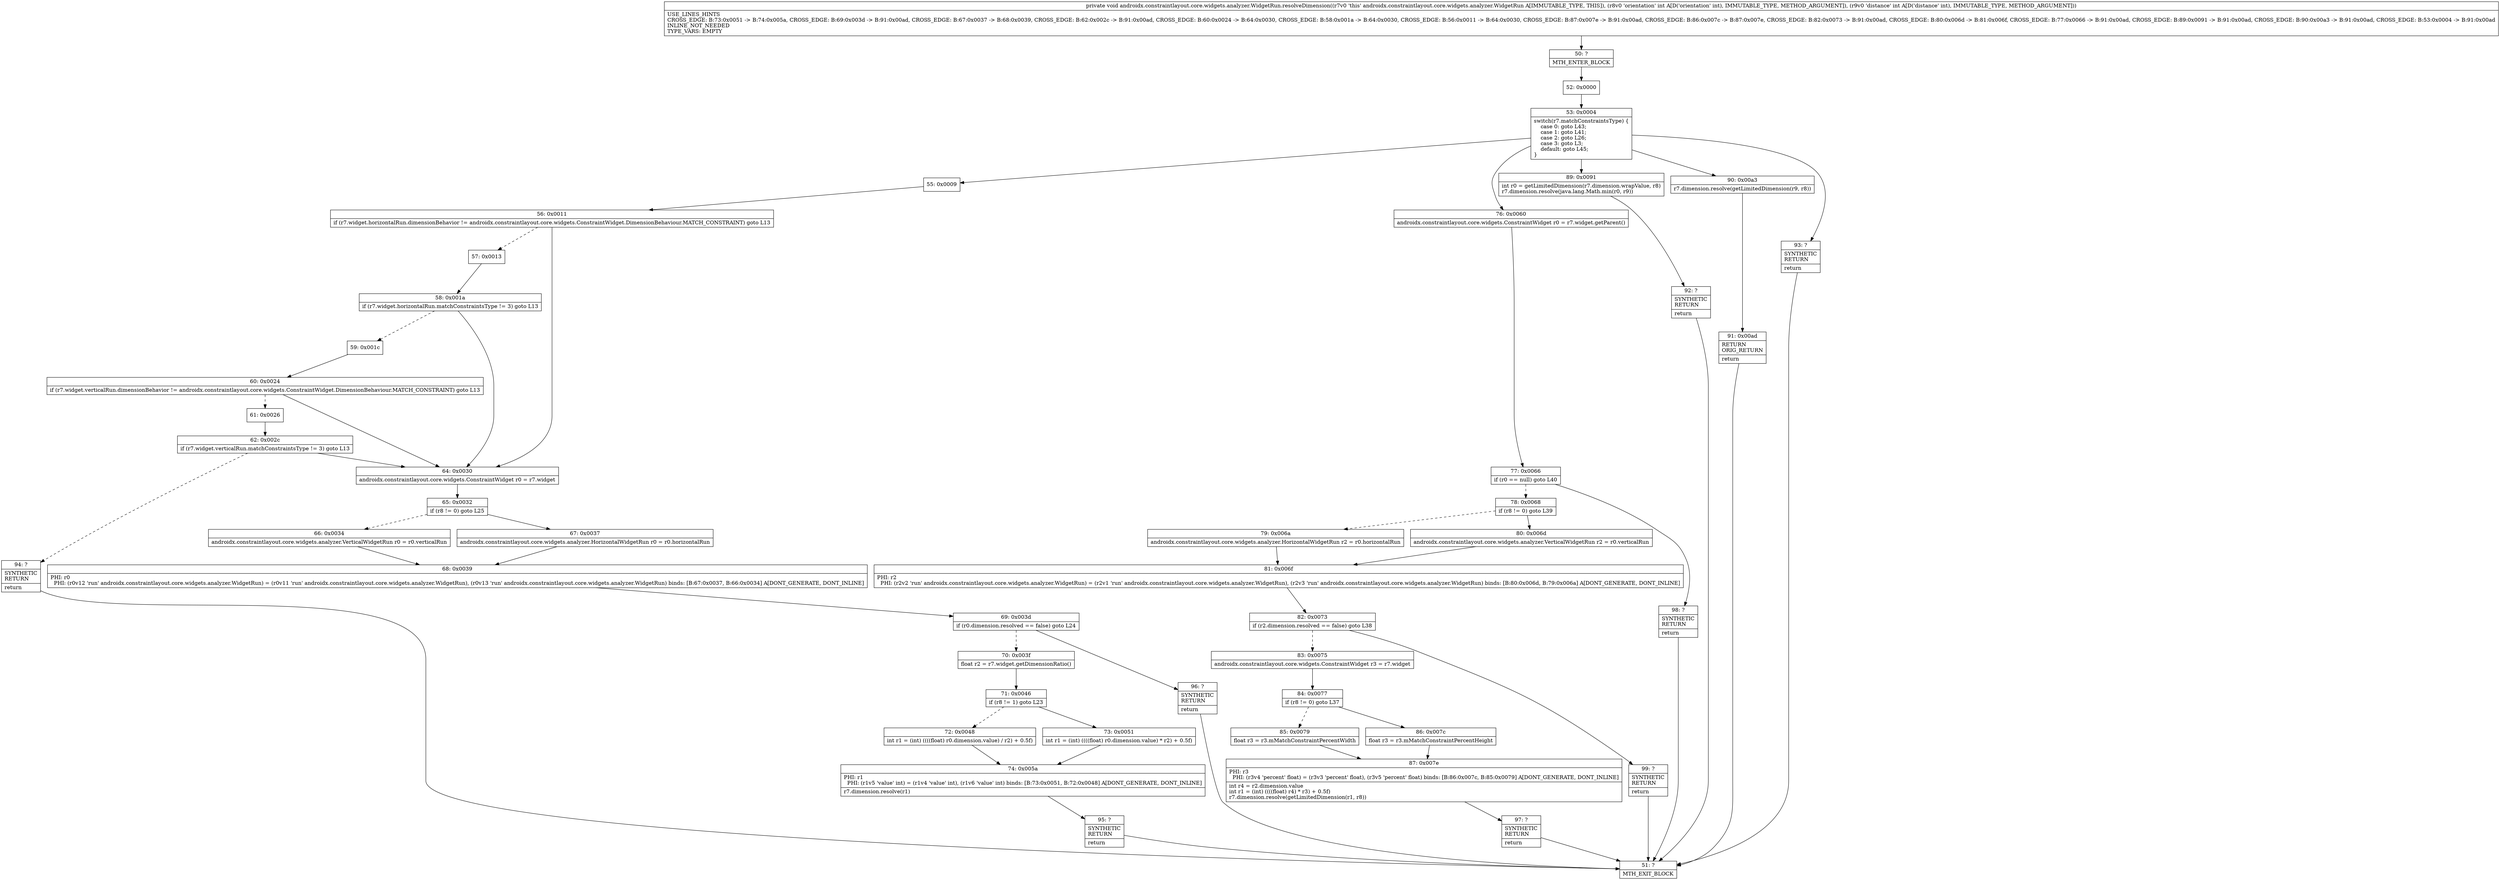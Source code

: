digraph "CFG forandroidx.constraintlayout.core.widgets.analyzer.WidgetRun.resolveDimension(II)V" {
Node_50 [shape=record,label="{50\:\ ?|MTH_ENTER_BLOCK\l}"];
Node_52 [shape=record,label="{52\:\ 0x0000}"];
Node_53 [shape=record,label="{53\:\ 0x0004|switch(r7.matchConstraintsType) \{\l    case 0: goto L43;\l    case 1: goto L41;\l    case 2: goto L26;\l    case 3: goto L3;\l    default: goto L45;\l\}\l}"];
Node_55 [shape=record,label="{55\:\ 0x0009}"];
Node_56 [shape=record,label="{56\:\ 0x0011|if (r7.widget.horizontalRun.dimensionBehavior != androidx.constraintlayout.core.widgets.ConstraintWidget.DimensionBehaviour.MATCH_CONSTRAINT) goto L13\l}"];
Node_57 [shape=record,label="{57\:\ 0x0013}"];
Node_58 [shape=record,label="{58\:\ 0x001a|if (r7.widget.horizontalRun.matchConstraintsType != 3) goto L13\l}"];
Node_59 [shape=record,label="{59\:\ 0x001c}"];
Node_60 [shape=record,label="{60\:\ 0x0024|if (r7.widget.verticalRun.dimensionBehavior != androidx.constraintlayout.core.widgets.ConstraintWidget.DimensionBehaviour.MATCH_CONSTRAINT) goto L13\l}"];
Node_61 [shape=record,label="{61\:\ 0x0026}"];
Node_62 [shape=record,label="{62\:\ 0x002c|if (r7.widget.verticalRun.matchConstraintsType != 3) goto L13\l}"];
Node_94 [shape=record,label="{94\:\ ?|SYNTHETIC\lRETURN\l|return\l}"];
Node_51 [shape=record,label="{51\:\ ?|MTH_EXIT_BLOCK\l}"];
Node_64 [shape=record,label="{64\:\ 0x0030|androidx.constraintlayout.core.widgets.ConstraintWidget r0 = r7.widget\l}"];
Node_65 [shape=record,label="{65\:\ 0x0032|if (r8 != 0) goto L25\l}"];
Node_66 [shape=record,label="{66\:\ 0x0034|androidx.constraintlayout.core.widgets.analyzer.VerticalWidgetRun r0 = r0.verticalRun\l}"];
Node_68 [shape=record,label="{68\:\ 0x0039|PHI: r0 \l  PHI: (r0v12 'run' androidx.constraintlayout.core.widgets.analyzer.WidgetRun) = (r0v11 'run' androidx.constraintlayout.core.widgets.analyzer.WidgetRun), (r0v13 'run' androidx.constraintlayout.core.widgets.analyzer.WidgetRun) binds: [B:67:0x0037, B:66:0x0034] A[DONT_GENERATE, DONT_INLINE]\l}"];
Node_69 [shape=record,label="{69\:\ 0x003d|if (r0.dimension.resolved == false) goto L24\l}"];
Node_70 [shape=record,label="{70\:\ 0x003f|float r2 = r7.widget.getDimensionRatio()\l}"];
Node_71 [shape=record,label="{71\:\ 0x0046|if (r8 != 1) goto L23\l}"];
Node_72 [shape=record,label="{72\:\ 0x0048|int r1 = (int) ((((float) r0.dimension.value) \/ r2) + 0.5f)\l}"];
Node_74 [shape=record,label="{74\:\ 0x005a|PHI: r1 \l  PHI: (r1v5 'value' int) = (r1v4 'value' int), (r1v6 'value' int) binds: [B:73:0x0051, B:72:0x0048] A[DONT_GENERATE, DONT_INLINE]\l|r7.dimension.resolve(r1)\l}"];
Node_95 [shape=record,label="{95\:\ ?|SYNTHETIC\lRETURN\l|return\l}"];
Node_73 [shape=record,label="{73\:\ 0x0051|int r1 = (int) ((((float) r0.dimension.value) * r2) + 0.5f)\l}"];
Node_96 [shape=record,label="{96\:\ ?|SYNTHETIC\lRETURN\l|return\l}"];
Node_67 [shape=record,label="{67\:\ 0x0037|androidx.constraintlayout.core.widgets.analyzer.HorizontalWidgetRun r0 = r0.horizontalRun\l}"];
Node_76 [shape=record,label="{76\:\ 0x0060|androidx.constraintlayout.core.widgets.ConstraintWidget r0 = r7.widget.getParent()\l}"];
Node_77 [shape=record,label="{77\:\ 0x0066|if (r0 == null) goto L40\l}"];
Node_78 [shape=record,label="{78\:\ 0x0068|if (r8 != 0) goto L39\l}"];
Node_79 [shape=record,label="{79\:\ 0x006a|androidx.constraintlayout.core.widgets.analyzer.HorizontalWidgetRun r2 = r0.horizontalRun\l}"];
Node_81 [shape=record,label="{81\:\ 0x006f|PHI: r2 \l  PHI: (r2v2 'run' androidx.constraintlayout.core.widgets.analyzer.WidgetRun) = (r2v1 'run' androidx.constraintlayout.core.widgets.analyzer.WidgetRun), (r2v3 'run' androidx.constraintlayout.core.widgets.analyzer.WidgetRun) binds: [B:80:0x006d, B:79:0x006a] A[DONT_GENERATE, DONT_INLINE]\l}"];
Node_82 [shape=record,label="{82\:\ 0x0073|if (r2.dimension.resolved == false) goto L38\l}"];
Node_83 [shape=record,label="{83\:\ 0x0075|androidx.constraintlayout.core.widgets.ConstraintWidget r3 = r7.widget\l}"];
Node_84 [shape=record,label="{84\:\ 0x0077|if (r8 != 0) goto L37\l}"];
Node_85 [shape=record,label="{85\:\ 0x0079|float r3 = r3.mMatchConstraintPercentWidth\l}"];
Node_87 [shape=record,label="{87\:\ 0x007e|PHI: r3 \l  PHI: (r3v4 'percent' float) = (r3v3 'percent' float), (r3v5 'percent' float) binds: [B:86:0x007c, B:85:0x0079] A[DONT_GENERATE, DONT_INLINE]\l|int r4 = r2.dimension.value\lint r1 = (int) ((((float) r4) * r3) + 0.5f)\lr7.dimension.resolve(getLimitedDimension(r1, r8))\l}"];
Node_97 [shape=record,label="{97\:\ ?|SYNTHETIC\lRETURN\l|return\l}"];
Node_86 [shape=record,label="{86\:\ 0x007c|float r3 = r3.mMatchConstraintPercentHeight\l}"];
Node_99 [shape=record,label="{99\:\ ?|SYNTHETIC\lRETURN\l|return\l}"];
Node_80 [shape=record,label="{80\:\ 0x006d|androidx.constraintlayout.core.widgets.analyzer.VerticalWidgetRun r2 = r0.verticalRun\l}"];
Node_98 [shape=record,label="{98\:\ ?|SYNTHETIC\lRETURN\l|return\l}"];
Node_89 [shape=record,label="{89\:\ 0x0091|int r0 = getLimitedDimension(r7.dimension.wrapValue, r8)\lr7.dimension.resolve(java.lang.Math.min(r0, r9))\l}"];
Node_92 [shape=record,label="{92\:\ ?|SYNTHETIC\lRETURN\l|return\l}"];
Node_90 [shape=record,label="{90\:\ 0x00a3|r7.dimension.resolve(getLimitedDimension(r9, r8))\l}"];
Node_91 [shape=record,label="{91\:\ 0x00ad|RETURN\lORIG_RETURN\l|return\l}"];
Node_93 [shape=record,label="{93\:\ ?|SYNTHETIC\lRETURN\l|return\l}"];
MethodNode[shape=record,label="{private void androidx.constraintlayout.core.widgets.analyzer.WidgetRun.resolveDimension((r7v0 'this' androidx.constraintlayout.core.widgets.analyzer.WidgetRun A[IMMUTABLE_TYPE, THIS]), (r8v0 'orientation' int A[D('orientation' int), IMMUTABLE_TYPE, METHOD_ARGUMENT]), (r9v0 'distance' int A[D('distance' int), IMMUTABLE_TYPE, METHOD_ARGUMENT]))  | USE_LINES_HINTS\lCROSS_EDGE: B:73:0x0051 \-\> B:74:0x005a, CROSS_EDGE: B:69:0x003d \-\> B:91:0x00ad, CROSS_EDGE: B:67:0x0037 \-\> B:68:0x0039, CROSS_EDGE: B:62:0x002c \-\> B:91:0x00ad, CROSS_EDGE: B:60:0x0024 \-\> B:64:0x0030, CROSS_EDGE: B:58:0x001a \-\> B:64:0x0030, CROSS_EDGE: B:56:0x0011 \-\> B:64:0x0030, CROSS_EDGE: B:87:0x007e \-\> B:91:0x00ad, CROSS_EDGE: B:86:0x007c \-\> B:87:0x007e, CROSS_EDGE: B:82:0x0073 \-\> B:91:0x00ad, CROSS_EDGE: B:80:0x006d \-\> B:81:0x006f, CROSS_EDGE: B:77:0x0066 \-\> B:91:0x00ad, CROSS_EDGE: B:89:0x0091 \-\> B:91:0x00ad, CROSS_EDGE: B:90:0x00a3 \-\> B:91:0x00ad, CROSS_EDGE: B:53:0x0004 \-\> B:91:0x00ad\lINLINE_NOT_NEEDED\lTYPE_VARS: EMPTY\l}"];
MethodNode -> Node_50;Node_50 -> Node_52;
Node_52 -> Node_53;
Node_53 -> Node_55;
Node_53 -> Node_76;
Node_53 -> Node_89;
Node_53 -> Node_90;
Node_53 -> Node_93;
Node_55 -> Node_56;
Node_56 -> Node_57[style=dashed];
Node_56 -> Node_64;
Node_57 -> Node_58;
Node_58 -> Node_59[style=dashed];
Node_58 -> Node_64;
Node_59 -> Node_60;
Node_60 -> Node_61[style=dashed];
Node_60 -> Node_64;
Node_61 -> Node_62;
Node_62 -> Node_64;
Node_62 -> Node_94[style=dashed];
Node_94 -> Node_51;
Node_64 -> Node_65;
Node_65 -> Node_66[style=dashed];
Node_65 -> Node_67;
Node_66 -> Node_68;
Node_68 -> Node_69;
Node_69 -> Node_70[style=dashed];
Node_69 -> Node_96;
Node_70 -> Node_71;
Node_71 -> Node_72[style=dashed];
Node_71 -> Node_73;
Node_72 -> Node_74;
Node_74 -> Node_95;
Node_95 -> Node_51;
Node_73 -> Node_74;
Node_96 -> Node_51;
Node_67 -> Node_68;
Node_76 -> Node_77;
Node_77 -> Node_78[style=dashed];
Node_77 -> Node_98;
Node_78 -> Node_79[style=dashed];
Node_78 -> Node_80;
Node_79 -> Node_81;
Node_81 -> Node_82;
Node_82 -> Node_83[style=dashed];
Node_82 -> Node_99;
Node_83 -> Node_84;
Node_84 -> Node_85[style=dashed];
Node_84 -> Node_86;
Node_85 -> Node_87;
Node_87 -> Node_97;
Node_97 -> Node_51;
Node_86 -> Node_87;
Node_99 -> Node_51;
Node_80 -> Node_81;
Node_98 -> Node_51;
Node_89 -> Node_92;
Node_92 -> Node_51;
Node_90 -> Node_91;
Node_91 -> Node_51;
Node_93 -> Node_51;
}

